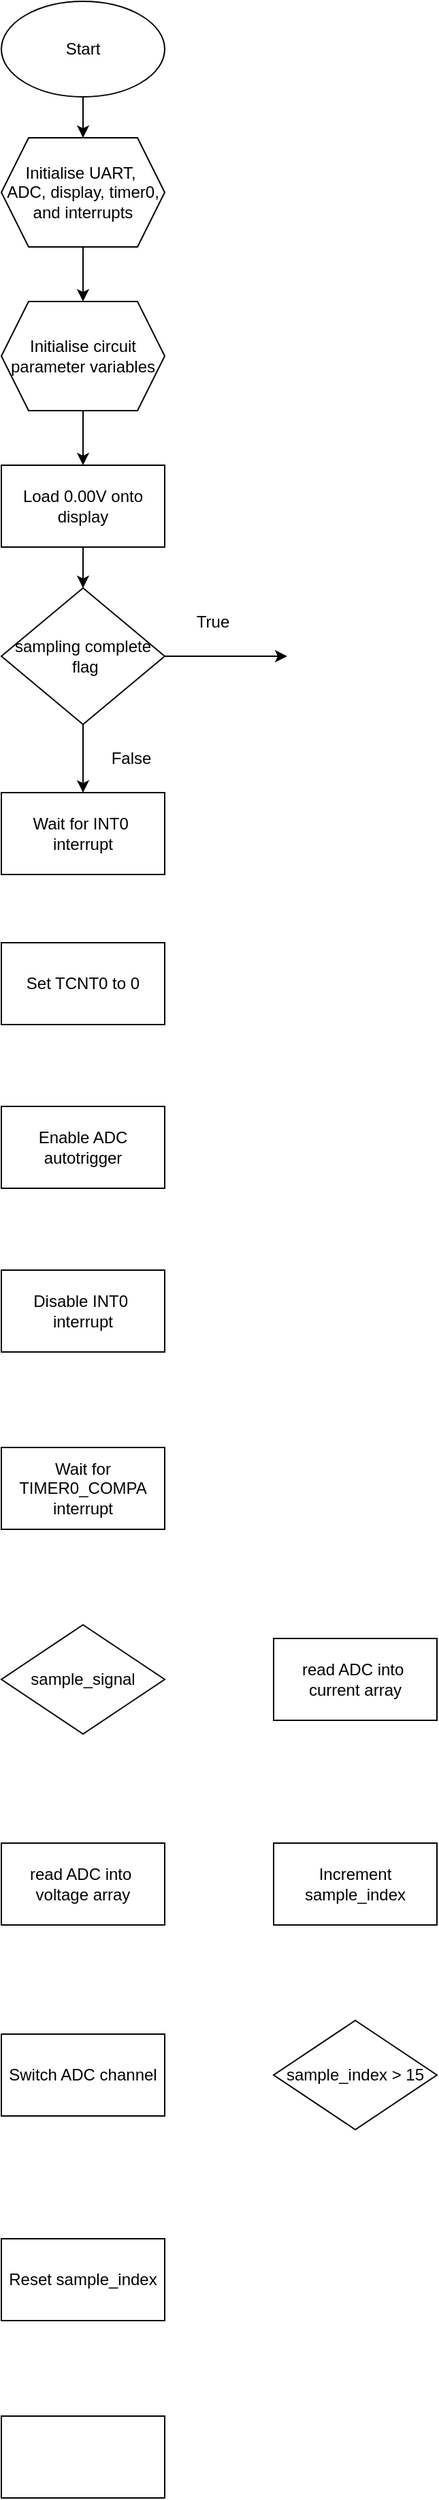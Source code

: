 <mxfile version="24.7.17">
  <diagram name="Page-1" id="S8A9wPHZi9r6ODj7bREW">
    <mxGraphModel dx="2586" dy="1433" grid="1" gridSize="10" guides="1" tooltips="1" connect="1" arrows="1" fold="1" page="1" pageScale="1" pageWidth="850" pageHeight="1100" math="0" shadow="0">
      <root>
        <mxCell id="0" />
        <mxCell id="1" parent="0" />
        <mxCell id="XKiB5YxJe8Btzxz_4naM-1" value="Start" style="ellipse;whiteSpace=wrap;html=1;" parent="1" vertex="1">
          <mxGeometry x="80" y="20" width="120" height="70" as="geometry" />
        </mxCell>
        <mxCell id="XKiB5YxJe8Btzxz_4naM-4" value="" style="endArrow=classic;html=1;rounded=0;exitX=0.5;exitY=1;exitDx=0;exitDy=0;entryX=0.5;entryY=0;entryDx=0;entryDy=0;" parent="1" source="XKiB5YxJe8Btzxz_4naM-1" edge="1">
          <mxGeometry width="50" height="50" relative="1" as="geometry">
            <mxPoint x="440" y="670" as="sourcePoint" />
            <mxPoint x="140" y="130" as="targetPoint" />
          </mxGeometry>
        </mxCell>
        <mxCell id="XKiB5YxJe8Btzxz_4naM-5" value="" style="endArrow=classic;html=1;rounded=0;entryX=0.5;entryY=0;entryDx=0;entryDy=0;exitX=0.5;exitY=1;exitDx=0;exitDy=0;" parent="1" source="PmSmuW7GfOc8M95kgC_l-1" target="PmSmuW7GfOc8M95kgC_l-2" edge="1">
          <mxGeometry width="50" height="50" relative="1" as="geometry">
            <mxPoint x="140" y="200" as="sourcePoint" />
            <mxPoint x="140" y="240" as="targetPoint" />
          </mxGeometry>
        </mxCell>
        <mxCell id="PmSmuW7GfOc8M95kgC_l-5" style="edgeStyle=orthogonalEdgeStyle;rounded=0;orthogonalLoop=1;jettySize=auto;html=1;exitX=0.5;exitY=1;exitDx=0;exitDy=0;entryX=0.5;entryY=0;entryDx=0;entryDy=0;" edge="1" parent="1" source="XKiB5YxJe8Btzxz_4naM-6" target="XKiB5YxJe8Btzxz_4naM-8">
          <mxGeometry relative="1" as="geometry" />
        </mxCell>
        <mxCell id="XKiB5YxJe8Btzxz_4naM-6" value="Load 0.00V onto display" style="rounded=0;whiteSpace=wrap;html=1;" parent="1" vertex="1">
          <mxGeometry x="80" y="360" width="120" height="60" as="geometry" />
        </mxCell>
        <mxCell id="XKiB5YxJe8Btzxz_4naM-7" value="" style="endArrow=classic;html=1;rounded=0;exitX=0.5;exitY=1;exitDx=0;exitDy=0;entryX=0.5;entryY=0;entryDx=0;entryDy=0;" parent="1" source="PmSmuW7GfOc8M95kgC_l-2" target="XKiB5YxJe8Btzxz_4naM-6" edge="1">
          <mxGeometry width="50" height="50" relative="1" as="geometry">
            <mxPoint x="140" y="300" as="sourcePoint" />
            <mxPoint x="490" y="620" as="targetPoint" />
          </mxGeometry>
        </mxCell>
        <mxCell id="XKiB5YxJe8Btzxz_4naM-8" value="sampling complete&lt;div&gt;&amp;nbsp;flag&lt;/div&gt;" style="rhombus;whiteSpace=wrap;html=1;" parent="1" vertex="1">
          <mxGeometry x="80" y="450" width="120" height="100" as="geometry" />
        </mxCell>
        <mxCell id="XKiB5YxJe8Btzxz_4naM-9" value="" style="endArrow=classic;html=1;rounded=0;exitX=1;exitY=0.5;exitDx=0;exitDy=0;" parent="1" source="XKiB5YxJe8Btzxz_4naM-8" edge="1">
          <mxGeometry width="50" height="50" relative="1" as="geometry">
            <mxPoint x="430" y="670" as="sourcePoint" />
            <mxPoint x="290" y="500" as="targetPoint" />
          </mxGeometry>
        </mxCell>
        <mxCell id="XKiB5YxJe8Btzxz_4naM-10" value="" style="endArrow=classic;html=1;rounded=0;exitX=0.5;exitY=1;exitDx=0;exitDy=0;entryX=0.5;entryY=0;entryDx=0;entryDy=0;" parent="1" source="XKiB5YxJe8Btzxz_4naM-8" edge="1" target="PmSmuW7GfOc8M95kgC_l-7">
          <mxGeometry width="50" height="50" relative="1" as="geometry">
            <mxPoint x="430" y="670" as="sourcePoint" />
            <mxPoint x="140" y="600" as="targetPoint" />
          </mxGeometry>
        </mxCell>
        <mxCell id="XKiB5YxJe8Btzxz_4naM-11" value="True" style="text;html=1;align=center;verticalAlign=middle;resizable=0;points=[];autosize=1;strokeColor=none;fillColor=none;" parent="1" vertex="1">
          <mxGeometry x="210" y="460" width="50" height="30" as="geometry" />
        </mxCell>
        <mxCell id="XKiB5YxJe8Btzxz_4naM-12" value="False" style="text;html=1;align=center;verticalAlign=middle;resizable=0;points=[];autosize=1;strokeColor=none;fillColor=none;" parent="1" vertex="1">
          <mxGeometry x="150" y="560" width="50" height="30" as="geometry" />
        </mxCell>
        <mxCell id="PmSmuW7GfOc8M95kgC_l-3" value="" style="edgeStyle=orthogonalEdgeStyle;rounded=0;orthogonalLoop=1;jettySize=auto;html=1;exitX=0.5;exitY=1;exitDx=0;exitDy=0;entryX=0.5;entryY=0;entryDx=0;entryDy=0;" edge="1" parent="1" source="XKiB5YxJe8Btzxz_4naM-1" target="PmSmuW7GfOc8M95kgC_l-1">
          <mxGeometry relative="1" as="geometry" />
        </mxCell>
        <mxCell id="PmSmuW7GfOc8M95kgC_l-1" value="Initialise UART,&amp;nbsp;&lt;div&gt;ADC, display, timer0, and interrupts&lt;/div&gt;" style="shape=hexagon;perimeter=hexagonPerimeter2;whiteSpace=wrap;html=1;fixedSize=1;" vertex="1" parent="1">
          <mxGeometry x="80" y="120" width="120" height="80" as="geometry" />
        </mxCell>
        <mxCell id="PmSmuW7GfOc8M95kgC_l-2" value="Initialise circuit parameter variables" style="shape=hexagon;perimeter=hexagonPerimeter2;whiteSpace=wrap;html=1;fixedSize=1;" vertex="1" parent="1">
          <mxGeometry x="80" y="240" width="120" height="80" as="geometry" />
        </mxCell>
        <mxCell id="PmSmuW7GfOc8M95kgC_l-7" value="Wait for INT0&amp;nbsp;&lt;div&gt;interrupt&lt;/div&gt;" style="rounded=0;whiteSpace=wrap;html=1;" vertex="1" parent="1">
          <mxGeometry x="80" y="600" width="120" height="60" as="geometry" />
        </mxCell>
        <mxCell id="PmSmuW7GfOc8M95kgC_l-8" value="Set TCNT0 to 0" style="rounded=0;whiteSpace=wrap;html=1;" vertex="1" parent="1">
          <mxGeometry x="80" y="710" width="120" height="60" as="geometry" />
        </mxCell>
        <mxCell id="PmSmuW7GfOc8M95kgC_l-9" value="Enable ADC autotrigger" style="rounded=0;whiteSpace=wrap;html=1;" vertex="1" parent="1">
          <mxGeometry x="80" y="830" width="120" height="60" as="geometry" />
        </mxCell>
        <mxCell id="PmSmuW7GfOc8M95kgC_l-12" value="Disable INT0&amp;nbsp;&lt;div&gt;interrupt&lt;/div&gt;" style="rounded=0;whiteSpace=wrap;html=1;" vertex="1" parent="1">
          <mxGeometry x="80" y="950" width="120" height="60" as="geometry" />
        </mxCell>
        <mxCell id="PmSmuW7GfOc8M95kgC_l-13" value="Wait for TIMER0_COMPA interrupt" style="rounded=0;whiteSpace=wrap;html=1;" vertex="1" parent="1">
          <mxGeometry x="80" y="1080" width="120" height="60" as="geometry" />
        </mxCell>
        <mxCell id="PmSmuW7GfOc8M95kgC_l-14" value="sample_signal" style="rhombus;whiteSpace=wrap;html=1;" vertex="1" parent="1">
          <mxGeometry x="80" y="1210" width="120" height="80" as="geometry" />
        </mxCell>
        <mxCell id="PmSmuW7GfOc8M95kgC_l-15" value="read ADC into&amp;nbsp;&lt;div&gt;current array&lt;/div&gt;" style="rounded=0;whiteSpace=wrap;html=1;" vertex="1" parent="1">
          <mxGeometry x="280" y="1220" width="120" height="60" as="geometry" />
        </mxCell>
        <mxCell id="PmSmuW7GfOc8M95kgC_l-16" value="read ADC into&amp;nbsp;&lt;div&gt;voltage array&lt;/div&gt;" style="rounded=0;whiteSpace=wrap;html=1;" vertex="1" parent="1">
          <mxGeometry x="80" y="1370" width="120" height="60" as="geometry" />
        </mxCell>
        <mxCell id="PmSmuW7GfOc8M95kgC_l-17" value="Increment sample_index" style="rounded=0;whiteSpace=wrap;html=1;" vertex="1" parent="1">
          <mxGeometry x="280" y="1370" width="120" height="60" as="geometry" />
        </mxCell>
        <mxCell id="PmSmuW7GfOc8M95kgC_l-18" value="sample_index &amp;gt; 15" style="rhombus;whiteSpace=wrap;html=1;" vertex="1" parent="1">
          <mxGeometry x="280" y="1500" width="120" height="80" as="geometry" />
        </mxCell>
        <mxCell id="PmSmuW7GfOc8M95kgC_l-19" value="Switch ADC channel" style="rounded=0;whiteSpace=wrap;html=1;" vertex="1" parent="1">
          <mxGeometry x="80" y="1510" width="120" height="60" as="geometry" />
        </mxCell>
        <mxCell id="PmSmuW7GfOc8M95kgC_l-20" value="Reset sample_index" style="rounded=0;whiteSpace=wrap;html=1;" vertex="1" parent="1">
          <mxGeometry x="80" y="1660" width="120" height="60" as="geometry" />
        </mxCell>
        <mxCell id="PmSmuW7GfOc8M95kgC_l-21" value="" style="rounded=0;whiteSpace=wrap;html=1;" vertex="1" parent="1">
          <mxGeometry x="80" y="1790" width="120" height="60" as="geometry" />
        </mxCell>
      </root>
    </mxGraphModel>
  </diagram>
</mxfile>
